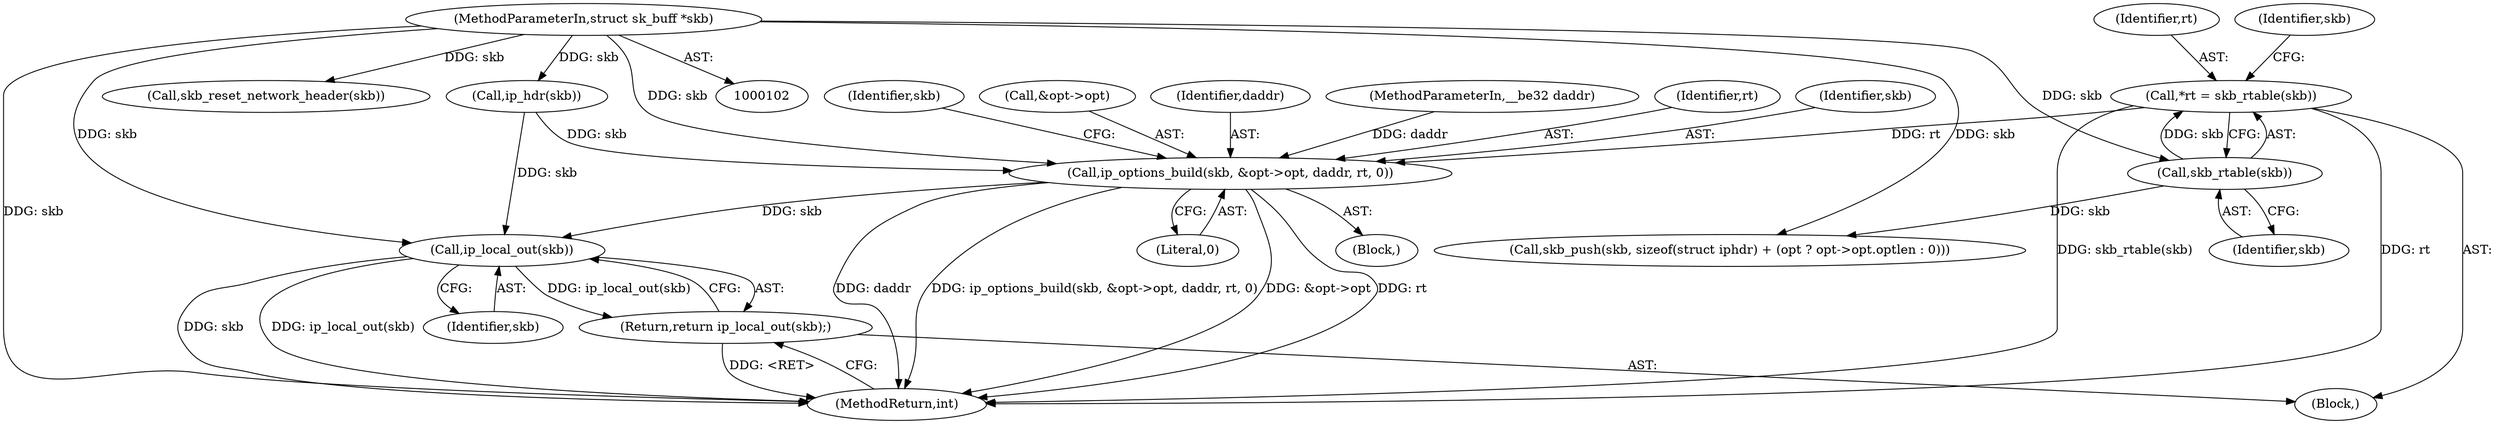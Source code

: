 digraph "0_linux_f6d8bd051c391c1c0458a30b2a7abcd939329259_21@pointer" {
"1000115" [label="(Call,*rt = skb_rtable(skb))"];
"1000117" [label="(Call,skb_rtable(skb))"];
"1000103" [label="(MethodParameterIn,struct sk_buff *skb)"];
"1000233" [label="(Call,ip_options_build(skb, &opt->opt, daddr, rt, 0))"];
"1000257" [label="(Call,ip_local_out(skb))"];
"1000256" [label="(Return,return ip_local_out(skb);)"];
"1000244" [label="(Identifier,skb)"];
"1000259" [label="(MethodReturn,int)"];
"1000117" [label="(Call,skb_rtable(skb))"];
"1000103" [label="(MethodParameterIn,struct sk_buff *skb)"];
"1000108" [label="(Block,)"];
"1000115" [label="(Call,*rt = skb_rtable(skb))"];
"1000235" [label="(Call,&opt->opt)"];
"1000118" [label="(Identifier,skb)"];
"1000258" [label="(Identifier,skb)"];
"1000233" [label="(Call,ip_options_build(skb, &opt->opt, daddr, rt, 0))"];
"1000257" [label="(Call,ip_local_out(skb))"];
"1000239" [label="(Identifier,daddr)"];
"1000106" [label="(MethodParameterIn,__be32 daddr)"];
"1000240" [label="(Identifier,rt)"];
"1000133" [label="(Call,skb_reset_network_header(skb))"];
"1000221" [label="(Block,)"];
"1000241" [label="(Literal,0)"];
"1000116" [label="(Identifier,rt)"];
"1000120" [label="(Call,skb_push(skb, sizeof(struct iphdr) + (opt ? opt->opt.optlen : 0)))"];
"1000137" [label="(Call,ip_hdr(skb))"];
"1000234" [label="(Identifier,skb)"];
"1000256" [label="(Return,return ip_local_out(skb);)"];
"1000121" [label="(Identifier,skb)"];
"1000115" -> "1000108"  [label="AST: "];
"1000115" -> "1000117"  [label="CFG: "];
"1000116" -> "1000115"  [label="AST: "];
"1000117" -> "1000115"  [label="AST: "];
"1000121" -> "1000115"  [label="CFG: "];
"1000115" -> "1000259"  [label="DDG: skb_rtable(skb)"];
"1000115" -> "1000259"  [label="DDG: rt"];
"1000117" -> "1000115"  [label="DDG: skb"];
"1000115" -> "1000233"  [label="DDG: rt"];
"1000117" -> "1000118"  [label="CFG: "];
"1000118" -> "1000117"  [label="AST: "];
"1000103" -> "1000117"  [label="DDG: skb"];
"1000117" -> "1000120"  [label="DDG: skb"];
"1000103" -> "1000102"  [label="AST: "];
"1000103" -> "1000259"  [label="DDG: skb"];
"1000103" -> "1000120"  [label="DDG: skb"];
"1000103" -> "1000133"  [label="DDG: skb"];
"1000103" -> "1000137"  [label="DDG: skb"];
"1000103" -> "1000233"  [label="DDG: skb"];
"1000103" -> "1000257"  [label="DDG: skb"];
"1000233" -> "1000221"  [label="AST: "];
"1000233" -> "1000241"  [label="CFG: "];
"1000234" -> "1000233"  [label="AST: "];
"1000235" -> "1000233"  [label="AST: "];
"1000239" -> "1000233"  [label="AST: "];
"1000240" -> "1000233"  [label="AST: "];
"1000241" -> "1000233"  [label="AST: "];
"1000244" -> "1000233"  [label="CFG: "];
"1000233" -> "1000259"  [label="DDG: daddr"];
"1000233" -> "1000259"  [label="DDG: ip_options_build(skb, &opt->opt, daddr, rt, 0)"];
"1000233" -> "1000259"  [label="DDG: &opt->opt"];
"1000233" -> "1000259"  [label="DDG: rt"];
"1000137" -> "1000233"  [label="DDG: skb"];
"1000106" -> "1000233"  [label="DDG: daddr"];
"1000233" -> "1000257"  [label="DDG: skb"];
"1000257" -> "1000256"  [label="AST: "];
"1000257" -> "1000258"  [label="CFG: "];
"1000258" -> "1000257"  [label="AST: "];
"1000256" -> "1000257"  [label="CFG: "];
"1000257" -> "1000259"  [label="DDG: skb"];
"1000257" -> "1000259"  [label="DDG: ip_local_out(skb)"];
"1000257" -> "1000256"  [label="DDG: ip_local_out(skb)"];
"1000137" -> "1000257"  [label="DDG: skb"];
"1000256" -> "1000108"  [label="AST: "];
"1000259" -> "1000256"  [label="CFG: "];
"1000256" -> "1000259"  [label="DDG: <RET>"];
}
